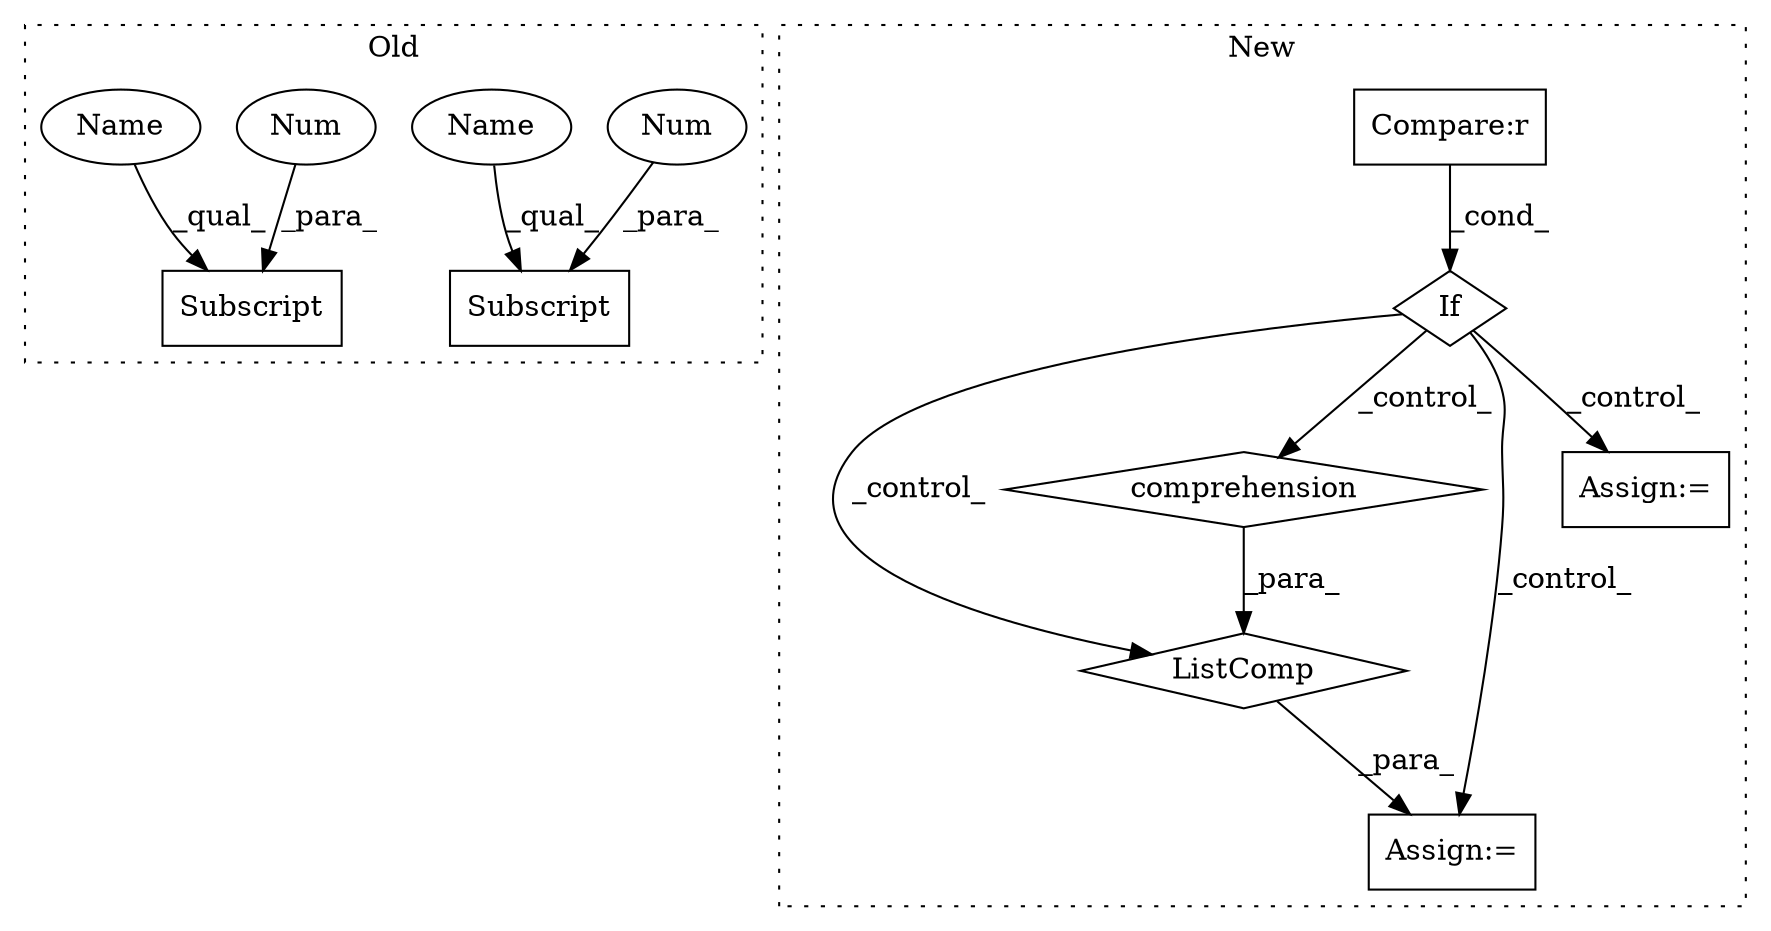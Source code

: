 digraph G {
subgraph cluster0 {
1 [label="Subscript" a="63" s="1692,0" l="10,0" shape="box"];
5 [label="Num" a="76" s="1700" l="1" shape="ellipse"];
9 [label="Subscript" a="63" s="1704,0" l="10,0" shape="box"];
10 [label="Num" a="76" s="1712" l="1" shape="ellipse"];
11 [label="Name" a="87" s="1704" l="7" shape="ellipse"];
12 [label="Name" a="87" s="1692" l="7" shape="ellipse"];
label = "Old";
style="dotted";
}
subgraph cluster1 {
2 [label="ListComp" a="106" s="1398" l="30" shape="diamond"];
3 [label="comprehension" a="45" s="1414" l="3" shape="diamond"];
4 [label="Assign:=" a="68" s="1386" l="3" shape="box"];
6 [label="If" a="96" s="1349" l="3" shape="diamond"];
7 [label="Assign:=" a="68" s="2648" l="3" shape="box"];
8 [label="Compare:r" a="40" s="1352" l="21" shape="box"];
label = "New";
style="dotted";
}
2 -> 4 [label="_para_"];
3 -> 2 [label="_para_"];
5 -> 1 [label="_para_"];
6 -> 3 [label="_control_"];
6 -> 4 [label="_control_"];
6 -> 7 [label="_control_"];
6 -> 2 [label="_control_"];
8 -> 6 [label="_cond_"];
10 -> 9 [label="_para_"];
11 -> 9 [label="_qual_"];
12 -> 1 [label="_qual_"];
}